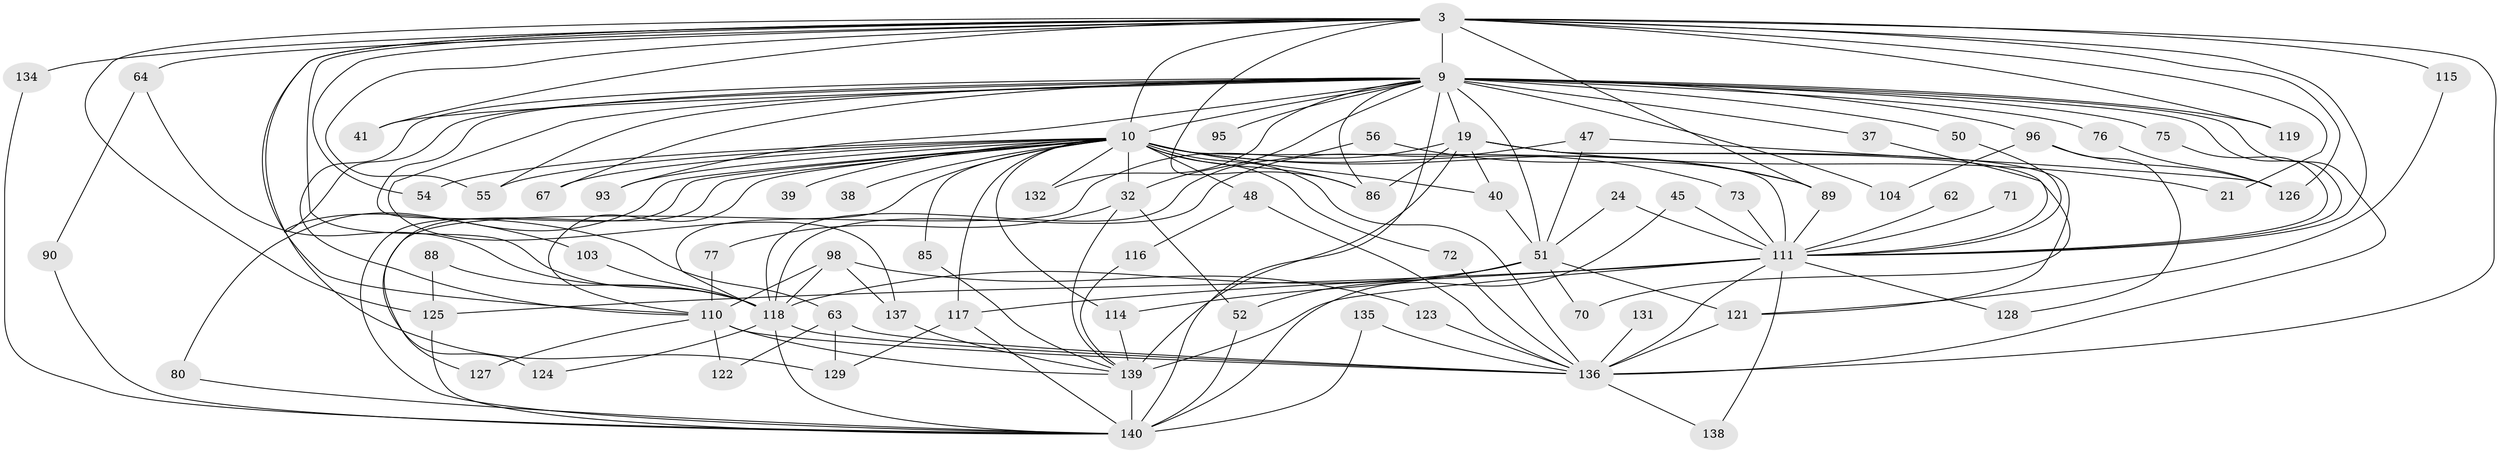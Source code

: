 // original degree distribution, {16: 0.014285714285714285, 26: 0.014285714285714285, 29: 0.007142857142857143, 24: 0.007142857142857143, 17: 0.007142857142857143, 19: 0.007142857142857143, 21: 0.007142857142857143, 27: 0.007142857142857143, 6: 0.014285714285714285, 11: 0.007142857142857143, 7: 0.02857142857142857, 3: 0.2, 10: 0.007142857142857143, 4: 0.1, 9: 0.007142857142857143, 2: 0.5214285714285715, 8: 0.007142857142857143, 5: 0.03571428571428571}
// Generated by graph-tools (version 1.1) at 2025/45/03/09/25 04:45:46]
// undirected, 70 vertices, 152 edges
graph export_dot {
graph [start="1"]
  node [color=gray90,style=filled];
  3 [super="+2"];
  9 [super="+4"];
  10 [super="+5"];
  19;
  21;
  24;
  32 [super="+31"];
  37;
  38;
  39;
  40 [super="+34"];
  41;
  45;
  47 [super="+22"];
  48 [super="+46"];
  50;
  51 [super="+44"];
  52;
  54;
  55 [super="+30"];
  56;
  62;
  63 [super="+28+43"];
  64;
  67;
  70;
  71;
  72;
  73;
  75;
  76;
  77;
  80;
  85;
  86 [super="+66"];
  88;
  89 [super="+60"];
  90;
  93;
  95;
  96;
  98 [super="+65"];
  103;
  104 [super="+97"];
  110 [super="+82+23"];
  111 [super="+100+8"];
  114 [super="+14"];
  115 [super="+101"];
  116;
  117 [super="+113"];
  118 [super="+109+59"];
  119;
  121 [super="+106+112"];
  122;
  123;
  124 [super="+18"];
  125 [super="+35+74"];
  126 [super="+20"];
  127;
  128;
  129 [super="+33"];
  131;
  132;
  134;
  135;
  136 [super="+108+105+6"];
  137 [super="+78"];
  138;
  139 [super="+36+92+130"];
  140 [super="+133+99"];
  3 -- 9 [weight=4];
  3 -- 10 [weight=4];
  3 -- 41;
  3 -- 54;
  3 -- 64 [weight=2];
  3 -- 115 [weight=3];
  3 -- 126 [weight=2];
  3 -- 134;
  3 -- 21;
  3 -- 119;
  3 -- 136 [weight=6];
  3 -- 55;
  3 -- 129;
  3 -- 125 [weight=2];
  3 -- 89;
  3 -- 111 [weight=4];
  3 -- 110;
  3 -- 118;
  3 -- 86;
  9 -- 10 [weight=4];
  9 -- 19 [weight=2];
  9 -- 32 [weight=2];
  9 -- 50;
  9 -- 51 [weight=4];
  9 -- 95 [weight=2];
  9 -- 96;
  9 -- 103;
  9 -- 104 [weight=2];
  9 -- 132;
  9 -- 67;
  9 -- 75;
  9 -- 140 [weight=5];
  9 -- 76;
  9 -- 86;
  9 -- 93;
  9 -- 37;
  9 -- 41;
  9 -- 119;
  9 -- 63 [weight=3];
  9 -- 136 [weight=5];
  9 -- 55;
  9 -- 137;
  9 -- 111 [weight=5];
  9 -- 110 [weight=2];
  10 -- 40;
  10 -- 48 [weight=2];
  10 -- 55;
  10 -- 67;
  10 -- 73;
  10 -- 80;
  10 -- 93;
  10 -- 124 [weight=2];
  10 -- 132;
  10 -- 72;
  10 -- 136 [weight=7];
  10 -- 85;
  10 -- 89 [weight=2];
  10 -- 32;
  10 -- 38;
  10 -- 39;
  10 -- 117 [weight=3];
  10 -- 54;
  10 -- 114;
  10 -- 111 [weight=4];
  10 -- 110;
  10 -- 140;
  10 -- 118;
  10 -- 86;
  19 -- 21;
  19 -- 70;
  19 -- 127;
  19 -- 40;
  19 -- 121;
  19 -- 139;
  19 -- 86;
  24 -- 51;
  24 -- 111;
  32 -- 52;
  32 -- 77;
  32 -- 139;
  37 -- 111;
  40 -- 51;
  45 -- 111;
  45 -- 140;
  47 -- 126;
  47 -- 51;
  47 -- 118;
  48 -- 116;
  48 -- 136;
  50 -- 111;
  51 -- 70;
  51 -- 52;
  51 -- 114;
  51 -- 121;
  51 -- 118;
  52 -- 140;
  56 -- 89;
  56 -- 118;
  62 -- 111;
  63 -- 136 [weight=2];
  63 -- 122;
  63 -- 129;
  64 -- 90;
  64 -- 118;
  71 -- 111 [weight=2];
  72 -- 136;
  73 -- 111;
  75 -- 111;
  76 -- 126;
  77 -- 110;
  80 -- 140;
  85 -- 139;
  88 -- 125;
  88 -- 118;
  89 -- 111;
  90 -- 140;
  96 -- 128;
  96 -- 104;
  96 -- 126;
  98 -- 123;
  98 -- 137;
  98 -- 110;
  98 -- 118 [weight=2];
  103 -- 118;
  110 -- 136 [weight=3];
  110 -- 139;
  110 -- 122;
  110 -- 127;
  111 -- 136 [weight=5];
  111 -- 128;
  111 -- 138;
  111 -- 139 [weight=5];
  111 -- 117 [weight=2];
  111 -- 125;
  114 -- 139;
  115 -- 121;
  116 -- 139;
  117 -- 129;
  117 -- 140;
  118 -- 136 [weight=4];
  118 -- 140 [weight=2];
  118 -- 124;
  121 -- 136;
  123 -- 136;
  125 -- 140;
  131 -- 136 [weight=2];
  134 -- 140;
  135 -- 136;
  135 -- 140;
  136 -- 138;
  137 -- 139;
  139 -- 140 [weight=2];
}
